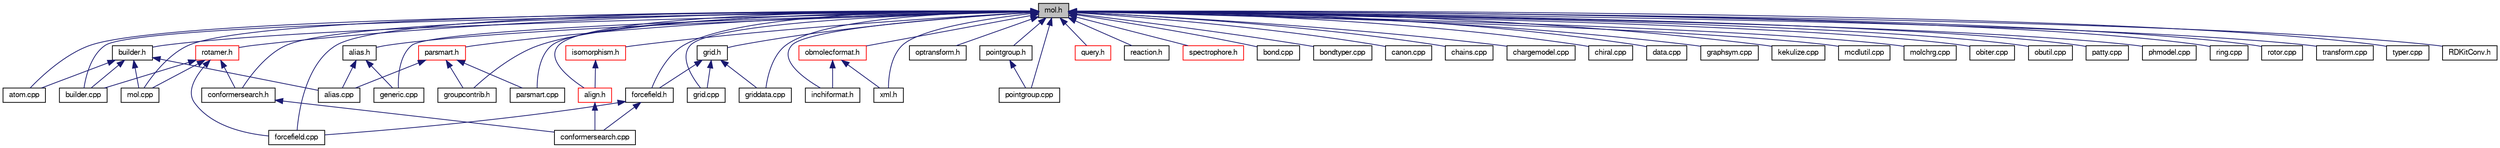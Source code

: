 digraph G
{
  edge [fontname="FreeSans",fontsize="10",labelfontname="FreeSans",labelfontsize="10"];
  node [fontname="FreeSans",fontsize="10",shape=record];
  Node1 [label="mol.h",height=0.2,width=0.4,color="black", fillcolor="grey75", style="filled" fontcolor="black"];
  Node1 -> Node2 [dir=back,color="midnightblue",fontsize="10",style="solid",fontname="FreeSans"];
  Node2 [label="alias.h",height=0.2,width=0.4,color="black", fillcolor="white", style="filled",URL="$alias_8h.shtml",tooltip="OBGenericData class to for atom alias data (e.g., in 2D drawing programs for &quot;COOH&quot;)..."];
  Node2 -> Node3 [dir=back,color="midnightblue",fontsize="10",style="solid",fontname="FreeSans"];
  Node3 [label="alias.cpp",height=0.2,width=0.4,color="black", fillcolor="white", style="filled",URL="$alias_8cpp.shtml",tooltip="OBGenericData class to for atom alias data (e.g., in 2D drawing programs for &quot;COOH&quot;)..."];
  Node2 -> Node4 [dir=back,color="midnightblue",fontsize="10",style="solid",fontname="FreeSans"];
  Node4 [label="generic.cpp",height=0.2,width=0.4,color="black", fillcolor="white", style="filled",URL="$generic_8cpp.shtml",tooltip="Handle OBGenericData classes. Custom data for atoms, bonds, etc."];
  Node1 -> Node5 [dir=back,color="midnightblue",fontsize="10",style="solid",fontname="FreeSans"];
  Node5 [label="builder.h",height=0.2,width=0.4,color="black", fillcolor="white", style="filled",URL="$builder_8h.shtml",tooltip="Class to build 3D structures."];
  Node5 -> Node3 [dir=back,color="midnightblue",fontsize="10",style="solid",fontname="FreeSans"];
  Node5 -> Node6 [dir=back,color="midnightblue",fontsize="10",style="solid",fontname="FreeSans"];
  Node6 [label="atom.cpp",height=0.2,width=0.4,color="black", fillcolor="white", style="filled",URL="$atom_8cpp.shtml",tooltip="Handle OBAtom class."];
  Node5 -> Node7 [dir=back,color="midnightblue",fontsize="10",style="solid",fontname="FreeSans"];
  Node7 [label="builder.cpp",height=0.2,width=0.4,color="black", fillcolor="white", style="filled",URL="$builder_8cpp.shtml",tooltip="Handle OBBuilder class."];
  Node5 -> Node8 [dir=back,color="midnightblue",fontsize="10",style="solid",fontname="FreeSans"];
  Node8 [label="mol.cpp",height=0.2,width=0.4,color="black", fillcolor="white", style="filled",URL="$mol_8cpp.shtml",tooltip="Handle molecules. Implementation of OBMol."];
  Node1 -> Node9 [dir=back,color="midnightblue",fontsize="10",style="solid",fontname="FreeSans"];
  Node9 [label="conformersearch.h",height=0.2,width=0.4,color="black", fillcolor="white", style="filled",URL="$conformersearch_8h.shtml"];
  Node9 -> Node10 [dir=back,color="midnightblue",fontsize="10",style="solid",fontname="FreeSans"];
  Node10 [label="conformersearch.cpp",height=0.2,width=0.4,color="black", fillcolor="white", style="filled",URL="$conformersearch_8cpp.shtml"];
  Node1 -> Node11 [dir=back,color="midnightblue",fontsize="10",style="solid",fontname="FreeSans"];
  Node11 [label="forcefield.h",height=0.2,width=0.4,color="black", fillcolor="white", style="filled",URL="$forcefield_8h.shtml",tooltip="Handle forcefields."];
  Node11 -> Node10 [dir=back,color="midnightblue",fontsize="10",style="solid",fontname="FreeSans"];
  Node11 -> Node12 [dir=back,color="midnightblue",fontsize="10",style="solid",fontname="FreeSans"];
  Node12 [label="forcefield.cpp",height=0.2,width=0.4,color="black", fillcolor="white", style="filled",URL="$forcefield_8cpp.shtml",tooltip="Handle OBForceField class."];
  Node1 -> Node13 [dir=back,color="midnightblue",fontsize="10",style="solid",fontname="FreeSans"];
  Node13 [label="grid.h",height=0.2,width=0.4,color="black", fillcolor="white", style="filled",URL="$grid_8h.shtml",tooltip="Handle grids of values."];
  Node13 -> Node11 [dir=back,color="midnightblue",fontsize="10",style="solid",fontname="FreeSans"];
  Node13 -> Node14 [dir=back,color="midnightblue",fontsize="10",style="solid",fontname="FreeSans"];
  Node14 [label="grid.cpp",height=0.2,width=0.4,color="black", fillcolor="white", style="filled",URL="$grid_8cpp.shtml",tooltip="Handle grids of values."];
  Node13 -> Node15 [dir=back,color="midnightblue",fontsize="10",style="solid",fontname="FreeSans"];
  Node15 [label="griddata.cpp",height=0.2,width=0.4,color="black", fillcolor="white", style="filled",URL="$griddata_8cpp.shtml",tooltip="OBGenericData class to connect numeric grids (e.g., orbitals, electrostatic potential)..."];
  Node1 -> Node16 [dir=back,color="midnightblue",fontsize="10",style="solid",fontname="FreeSans"];
  Node16 [label="groupcontrib.h",height=0.2,width=0.4,color="black", fillcolor="white", style="filled",URL="$groupcontrib_8h.shtml",tooltip="Handle group contribution algorithms."];
  Node1 -> Node17 [dir=back,color="midnightblue",fontsize="10",style="solid",fontname="FreeSans"];
  Node17 [label="inchiformat.h",height=0.2,width=0.4,color="black", fillcolor="white", style="filled",URL="$inchiformat_8h.shtml"];
  Node1 -> Node18 [dir=back,color="midnightblue",fontsize="10",style="solid",fontname="FreeSans"];
  Node18 [label="isomorphism.h",height=0.2,width=0.4,color="red", fillcolor="white", style="filled",URL="$isomorphism_8h.shtml"];
  Node18 -> Node19 [dir=back,color="midnightblue",fontsize="10",style="solid",fontname="FreeSans"];
  Node19 [label="align.h",height=0.2,width=0.4,color="red", fillcolor="white", style="filled",URL="$align_8h.shtml"];
  Node19 -> Node10 [dir=back,color="midnightblue",fontsize="10",style="solid",fontname="FreeSans"];
  Node1 -> Node20 [dir=back,color="midnightblue",fontsize="10",style="solid",fontname="FreeSans"];
  Node20 [label="obmolecformat.h",height=0.2,width=0.4,color="red", fillcolor="white", style="filled",URL="$obmolecformat_8h.shtml",tooltip="Subclass of OBFormat for conversion of OBMol."];
  Node20 -> Node17 [dir=back,color="midnightblue",fontsize="10",style="solid",fontname="FreeSans"];
  Node20 -> Node21 [dir=back,color="midnightblue",fontsize="10",style="solid",fontname="FreeSans"];
  Node21 [label="xml.h",height=0.2,width=0.4,color="black", fillcolor="white", style="filled",URL="$xml_8h.shtml",tooltip="Declaration of XMLConversion, declaration and definition of XMLBaseFormat and XMLMoleculeFormat..."];
  Node1 -> Node22 [dir=back,color="midnightblue",fontsize="10",style="solid",fontname="FreeSans"];
  Node22 [label="optransform.h",height=0.2,width=0.4,color="black", fillcolor="white", style="filled",URL="$optransform_8h.shtml",tooltip="Operations to change molecules using a datafile of chemical transformations OBChemTsfm..."];
  Node1 -> Node23 [dir=back,color="midnightblue",fontsize="10",style="solid",fontname="FreeSans"];
  Node23 [label="parsmart.h",height=0.2,width=0.4,color="red", fillcolor="white", style="filled",URL="$parsmart_8h.shtml",tooltip="Daylight SMARTS parser."];
  Node23 -> Node16 [dir=back,color="midnightblue",fontsize="10",style="solid",fontname="FreeSans"];
  Node23 -> Node3 [dir=back,color="midnightblue",fontsize="10",style="solid",fontname="FreeSans"];
  Node23 -> Node24 [dir=back,color="midnightblue",fontsize="10",style="solid",fontname="FreeSans"];
  Node24 [label="parsmart.cpp",height=0.2,width=0.4,color="black", fillcolor="white", style="filled",URL="$parsmart_8cpp.shtml",tooltip="Implementation of Daylight SMARTS parser."];
  Node1 -> Node25 [dir=back,color="midnightblue",fontsize="10",style="solid",fontname="FreeSans"];
  Node25 [label="pointgroup.h",height=0.2,width=0.4,color="black", fillcolor="white", style="filled",URL="$pointgroup_8h.shtml",tooltip="Brute-force point group detection."];
  Node25 -> Node26 [dir=back,color="midnightblue",fontsize="10",style="solid",fontname="FreeSans"];
  Node26 [label="pointgroup.cpp",height=0.2,width=0.4,color="black", fillcolor="white", style="filled",URL="$pointgroup_8cpp.shtml",tooltip="Brute-force point group detection."];
  Node1 -> Node27 [dir=back,color="midnightblue",fontsize="10",style="solid",fontname="FreeSans"];
  Node27 [label="query.h",height=0.2,width=0.4,color="red", fillcolor="white", style="filled",URL="$query_8h.shtml"];
  Node1 -> Node28 [dir=back,color="midnightblue",fontsize="10",style="solid",fontname="FreeSans"];
  Node28 [label="reaction.h",height=0.2,width=0.4,color="black", fillcolor="white", style="filled",URL="$reaction_8h.shtml",tooltip="Handle chemical reactions (i.e., lists of reagents and products)."];
  Node1 -> Node29 [dir=back,color="midnightblue",fontsize="10",style="solid",fontname="FreeSans"];
  Node29 [label="rotamer.h",height=0.2,width=0.4,color="red", fillcolor="white", style="filled",URL="$rotamer_8h.shtml",tooltip="Handle rotamer list data."];
  Node29 -> Node9 [dir=back,color="midnightblue",fontsize="10",style="solid",fontname="FreeSans"];
  Node29 -> Node7 [dir=back,color="midnightblue",fontsize="10",style="solid",fontname="FreeSans"];
  Node29 -> Node12 [dir=back,color="midnightblue",fontsize="10",style="solid",fontname="FreeSans"];
  Node29 -> Node8 [dir=back,color="midnightblue",fontsize="10",style="solid",fontname="FreeSans"];
  Node1 -> Node30 [dir=back,color="midnightblue",fontsize="10",style="solid",fontname="FreeSans"];
  Node30 [label="spectrophore.h",height=0.2,width=0.4,color="red", fillcolor="white", style="filled",URL="$spectrophore_8h.shtml",tooltip="Class to compute Spectrophores&tm;."];
  Node1 -> Node21 [dir=back,color="midnightblue",fontsize="10",style="solid",fontname="FreeSans"];
  Node1 -> Node19 [dir=back,color="midnightblue",fontsize="10",style="solid",fontname="FreeSans"];
  Node1 -> Node6 [dir=back,color="midnightblue",fontsize="10",style="solid",fontname="FreeSans"];
  Node1 -> Node31 [dir=back,color="midnightblue",fontsize="10",style="solid",fontname="FreeSans"];
  Node31 [label="bond.cpp",height=0.2,width=0.4,color="black", fillcolor="white", style="filled",URL="$bond_8cpp.shtml",tooltip="Handle OBBond class."];
  Node1 -> Node32 [dir=back,color="midnightblue",fontsize="10",style="solid",fontname="FreeSans"];
  Node32 [label="bondtyper.cpp",height=0.2,width=0.4,color="black", fillcolor="white", style="filled",URL="$bondtyper_8cpp.shtml",tooltip="Bond typer to perceive connectivity and bond orders/types."];
  Node1 -> Node7 [dir=back,color="midnightblue",fontsize="10",style="solid",fontname="FreeSans"];
  Node1 -> Node33 [dir=back,color="midnightblue",fontsize="10",style="solid",fontname="FreeSans"];
  Node33 [label="canon.cpp",height=0.2,width=0.4,color="black", fillcolor="white", style="filled",URL="$canon_8cpp.shtml",tooltip="Canonical numbering of SMILES, molecules and fragments."];
  Node1 -> Node34 [dir=back,color="midnightblue",fontsize="10",style="solid",fontname="FreeSans"];
  Node34 [label="chains.cpp",height=0.2,width=0.4,color="black", fillcolor="white", style="filled",URL="$chains_8cpp.shtml",tooltip="Parse for macromolecule chains and residues."];
  Node1 -> Node35 [dir=back,color="midnightblue",fontsize="10",style="solid",fontname="FreeSans"];
  Node35 [label="chargemodel.cpp",height=0.2,width=0.4,color="black", fillcolor="white", style="filled",URL="$chargemodel_8cpp.shtml",tooltip="Base class for molecular partial charge models."];
  Node1 -> Node36 [dir=back,color="midnightblue",fontsize="10",style="solid",fontname="FreeSans"];
  Node36 [label="chiral.cpp",height=0.2,width=0.4,color="black", fillcolor="white", style="filled",URL="$chiral_8cpp.shtml",tooltip="Detect chiral atoms and molecules."];
  Node1 -> Node37 [dir=back,color="midnightblue",fontsize="10",style="solid",fontname="FreeSans"];
  Node37 [label="data.cpp",height=0.2,width=0.4,color="black", fillcolor="white", style="filled",URL="$data_8cpp.shtml",tooltip="Global data and resource file parsers."];
  Node1 -> Node12 [dir=back,color="midnightblue",fontsize="10",style="solid",fontname="FreeSans"];
  Node1 -> Node4 [dir=back,color="midnightblue",fontsize="10",style="solid",fontname="FreeSans"];
  Node1 -> Node38 [dir=back,color="midnightblue",fontsize="10",style="solid",fontname="FreeSans"];
  Node38 [label="graphsym.cpp",height=0.2,width=0.4,color="black", fillcolor="white", style="filled",URL="$graphsym_8cpp.shtml",tooltip="XXXX."];
  Node1 -> Node14 [dir=back,color="midnightblue",fontsize="10",style="solid",fontname="FreeSans"];
  Node1 -> Node15 [dir=back,color="midnightblue",fontsize="10",style="solid",fontname="FreeSans"];
  Node1 -> Node39 [dir=back,color="midnightblue",fontsize="10",style="solid",fontname="FreeSans"];
  Node39 [label="kekulize.cpp",height=0.2,width=0.4,color="black", fillcolor="white", style="filled",URL="$kekulize_8cpp.shtml",tooltip="Alternate algorithm to kekulize a molecule (OBMol::NewPerceiveKekuleBonds())."];
  Node1 -> Node40 [dir=back,color="midnightblue",fontsize="10",style="solid",fontname="FreeSans"];
  Node40 [label="mcdlutil.cpp",height=0.2,width=0.4,color="black", fillcolor="white", style="filled",URL="$mcdlutil_8cpp.shtml"];
  Node1 -> Node8 [dir=back,color="midnightblue",fontsize="10",style="solid",fontname="FreeSans"];
  Node1 -> Node41 [dir=back,color="midnightblue",fontsize="10",style="solid",fontname="FreeSans"];
  Node41 [label="molchrg.cpp",height=0.2,width=0.4,color="black", fillcolor="white", style="filled",URL="$molchrg_8cpp.shtml",tooltip="Assign Gasteiger partial charges."];
  Node1 -> Node42 [dir=back,color="midnightblue",fontsize="10",style="solid",fontname="FreeSans"];
  Node42 [label="obiter.cpp",height=0.2,width=0.4,color="black", fillcolor="white", style="filled",URL="$obiter_8cpp.shtml",tooltip="STL-style iterators for Open Babel."];
  Node1 -> Node43 [dir=back,color="midnightblue",fontsize="10",style="solid",fontname="FreeSans"];
  Node43 [label="obutil.cpp",height=0.2,width=0.4,color="black", fillcolor="white", style="filled",URL="$obutil_8cpp.shtml",tooltip="Various utility methods."];
  Node1 -> Node24 [dir=back,color="midnightblue",fontsize="10",style="solid",fontname="FreeSans"];
  Node1 -> Node44 [dir=back,color="midnightblue",fontsize="10",style="solid",fontname="FreeSans"];
  Node44 [label="patty.cpp",height=0.2,width=0.4,color="black", fillcolor="white", style="filled",URL="$patty_8cpp.shtml",tooltip="Programmable atom typer."];
  Node1 -> Node45 [dir=back,color="midnightblue",fontsize="10",style="solid",fontname="FreeSans"];
  Node45 [label="phmodel.cpp",height=0.2,width=0.4,color="black", fillcolor="white", style="filled",URL="$phmodel_8cpp.shtml",tooltip="Read pH rules and assign charges."];
  Node1 -> Node26 [dir=back,color="midnightblue",fontsize="10",style="solid",fontname="FreeSans"];
  Node1 -> Node46 [dir=back,color="midnightblue",fontsize="10",style="solid",fontname="FreeSans"];
  Node46 [label="ring.cpp",height=0.2,width=0.4,color="black", fillcolor="white", style="filled",URL="$ring_8cpp.shtml",tooltip="Deal with rings, find smallest set of smallest rings (SSSR)."];
  Node1 -> Node47 [dir=back,color="midnightblue",fontsize="10",style="solid",fontname="FreeSans"];
  Node47 [label="rotor.cpp",height=0.2,width=0.4,color="black", fillcolor="white", style="filled",URL="$rotor_8cpp.shtml",tooltip="Rotate dihedral angles according to rotor rules."];
  Node1 -> Node48 [dir=back,color="midnightblue",fontsize="10",style="solid",fontname="FreeSans"];
  Node48 [label="transform.cpp",height=0.2,width=0.4,color="black", fillcolor="white", style="filled",URL="$transform_8cpp.shtml",tooltip="Perform command-line requested transformations for OBMol and SMARTS filtering."];
  Node1 -> Node49 [dir=back,color="midnightblue",fontsize="10",style="solid",fontname="FreeSans"];
  Node49 [label="typer.cpp",height=0.2,width=0.4,color="black", fillcolor="white", style="filled",URL="$typer_8cpp.shtml",tooltip="Open Babel atom and aromaticity typer."];
  Node1 -> Node50 [dir=back,color="midnightblue",fontsize="10",style="solid",fontname="FreeSans"];
  Node50 [label="RDKitConv.h",height=0.2,width=0.4,color="black", fillcolor="white", style="filled",URL="$RDKitConv_8h.shtml",tooltip="Allow conversion from OBMol to RDKit RWMol."];
}
